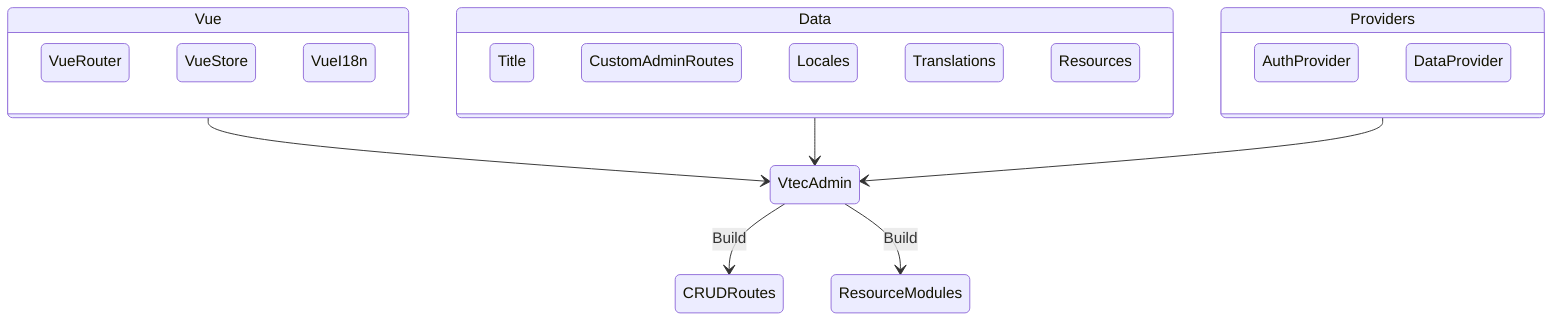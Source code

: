 stateDiagram
  state Vue {
    VueRouter
    VueStore
    VueI18n
  }
  state Data {
    Title
    CustomAdminRoutes
    Locales
    Translations
    Resources
  }
  state Providers {
    AuthProvider
    DataProvider
  }
  Vue --> VtecAdmin
  Data --> VtecAdmin
  Providers --> VtecAdmin
  VtecAdmin --> CRUDRoutes: Build
  VtecAdmin --> ResourceModules: Build